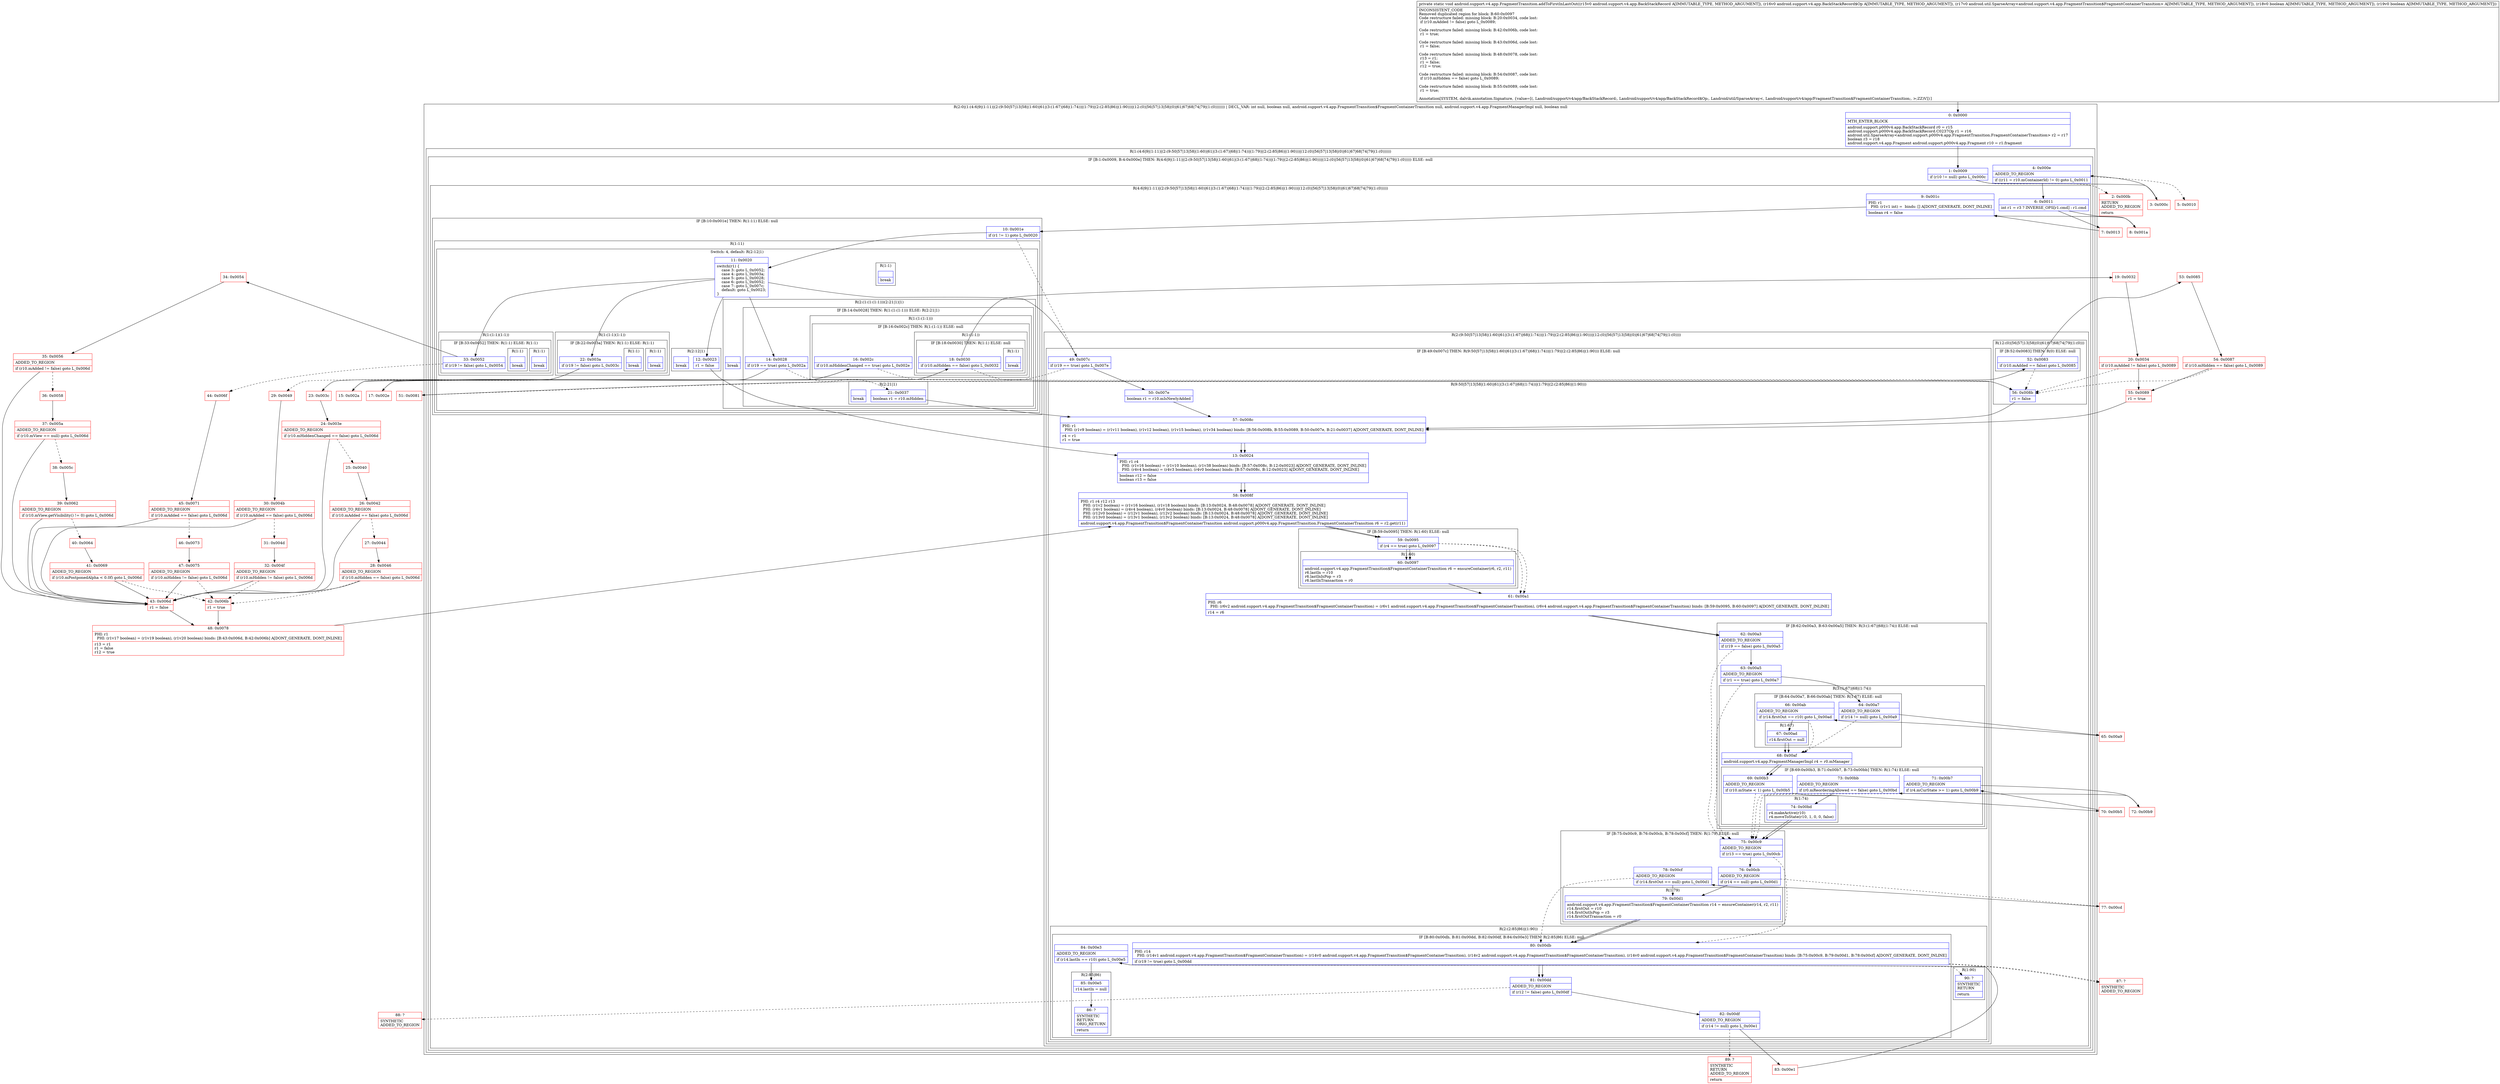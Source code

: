 digraph "CFG forandroid.support.v4.app.FragmentTransition.addToFirstInLastOut(Landroid\/support\/v4\/app\/BackStackRecord;Landroid\/support\/v4\/app\/BackStackRecord$Op;Landroid\/util\/SparseArray;ZZ)V" {
subgraph cluster_Region_1185732917 {
label = "R(2:0|(1:(4:6|9|(1:11)|(2:(9:50|57|13|58|(1:60)|61|(3:(1:67)|68|(1:74))|(1:79)|(2:(2:85|86)|(1:90)))|(12:(0)|56|57|13|58|(0)|61|67|68|74|79|(1:(0))))))) | DECL_VAR: int null, boolean null, android.support.v4.app.FragmentTransition$FragmentContainerTransition null, android.support.v4.app.FragmentManagerImpl null, boolean null\l";
node [shape=record,color=blue];
Node_0 [shape=record,label="{0\:\ 0x0000|MTH_ENTER_BLOCK\l|android.support.p000v4.app.BackStackRecord r0 = r15\landroid.support.p000v4.app.BackStackRecord.C0237Op r1 = r16\landroid.util.SparseArray\<android.support.p000v4.app.FragmentTransition.FragmentContainerTransition\> r2 = r17\lboolean r3 = r18\landroid.support.v4.app.Fragment android.support.p000v4.app.Fragment r10 = r1.fragment\l}"];
subgraph cluster_Region_1774763684 {
label = "R(1:(4:6|9|(1:11)|(2:(9:50|57|13|58|(1:60)|61|(3:(1:67)|68|(1:74))|(1:79)|(2:(2:85|86)|(1:90)))|(12:(0)|56|57|13|58|(0)|61|67|68|74|79|(1:(0))))))";
node [shape=record,color=blue];
subgraph cluster_IfRegion_179268771 {
label = "IF [B:1:0x0009, B:4:0x000e] THEN: R(4:6|9|(1:11)|(2:(9:50|57|13|58|(1:60)|61|(3:(1:67)|68|(1:74))|(1:79)|(2:(2:85|86)|(1:90)))|(12:(0)|56|57|13|58|(0)|61|67|68|74|79|(1:(0))))) ELSE: null";
node [shape=record,color=blue];
Node_1 [shape=record,label="{1\:\ 0x0009|if (r10 != null) goto L_0x000c\l}"];
Node_4 [shape=record,label="{4\:\ 0x000e|ADDED_TO_REGION\l|if ((r11 = r10.mContainerId) != 0) goto L_0x0011\l}"];
subgraph cluster_Region_42203805 {
label = "R(4:6|9|(1:11)|(2:(9:50|57|13|58|(1:60)|61|(3:(1:67)|68|(1:74))|(1:79)|(2:(2:85|86)|(1:90)))|(12:(0)|56|57|13|58|(0)|61|67|68|74|79|(1:(0)))))";
node [shape=record,color=blue];
Node_6 [shape=record,label="{6\:\ 0x0011|int r1 = r3 ? INVERSE_OPS[r1.cmd] : r1.cmd\l}"];
Node_9 [shape=record,label="{9\:\ 0x001c|PHI: r1 \l  PHI: (r1v1 int) =  binds: [] A[DONT_GENERATE, DONT_INLINE]\l|boolean r4 = false\l}"];
subgraph cluster_IfRegion_886744698 {
label = "IF [B:10:0x001e] THEN: R(1:11) ELSE: null";
node [shape=record,color=blue];
Node_10 [shape=record,label="{10\:\ 0x001e|if (r1 != 1) goto L_0x0020\l}"];
subgraph cluster_Region_699592965 {
label = "R(1:11)";
node [shape=record,color=blue];
subgraph cluster_SwitchRegion_1694066834 {
label = "Switch: 4, default: R(2:12|1)";
node [shape=record,color=blue];
Node_11 [shape=record,label="{11\:\ 0x0020|switch(r1) \{\l    case 3: goto L_0x0052;\l    case 4: goto L_0x003a;\l    case 5: goto L_0x0028;\l    case 6: goto L_0x0052;\l    case 7: goto L_0x007c;\l    default: goto L_0x0023;\l\}\l}"];
subgraph cluster_Region_23330800 {
label = "R(1:(1:1)(1:1))";
node [shape=record,color=blue];
subgraph cluster_IfRegion_1333579941 {
label = "IF [B:33:0x0052] THEN: R(1:1) ELSE: R(1:1)";
node [shape=record,color=blue];
Node_33 [shape=record,label="{33\:\ 0x0052|if (r19 != false) goto L_0x0054\l}"];
subgraph cluster_Region_1668115056 {
label = "R(1:1)";
node [shape=record,color=blue];
Node_InsnContainer_1567200705 [shape=record,label="{|break\l}"];
}
subgraph cluster_Region_1131113955 {
label = "R(1:1)";
node [shape=record,color=blue];
Node_InsnContainer_1790665939 [shape=record,label="{|break\l}"];
}
}
}
subgraph cluster_Region_1645067550 {
label = "R(1:(1:1)(1:1))";
node [shape=record,color=blue];
subgraph cluster_IfRegion_1935407875 {
label = "IF [B:22:0x003a] THEN: R(1:1) ELSE: R(1:1)";
node [shape=record,color=blue];
Node_22 [shape=record,label="{22\:\ 0x003a|if (r19 != false) goto L_0x003c\l}"];
subgraph cluster_Region_1799849214 {
label = "R(1:1)";
node [shape=record,color=blue];
Node_InsnContainer_1517021369 [shape=record,label="{|break\l}"];
}
subgraph cluster_Region_1426152359 {
label = "R(1:1)";
node [shape=record,color=blue];
Node_InsnContainer_2033070567 [shape=record,label="{|break\l}"];
}
}
}
subgraph cluster_Region_773405256 {
label = "R(2:(1:(1:(1:1)))(2:21|1)|1)";
node [shape=record,color=blue];
subgraph cluster_IfRegion_733094162 {
label = "IF [B:14:0x0028] THEN: R(1:(1:(1:1))) ELSE: R(2:21|1)";
node [shape=record,color=blue];
Node_14 [shape=record,label="{14\:\ 0x0028|if (r19 == true) goto L_0x002a\l}"];
subgraph cluster_Region_1949408160 {
label = "R(1:(1:(1:1)))";
node [shape=record,color=blue];
subgraph cluster_IfRegion_1448599065 {
label = "IF [B:16:0x002c] THEN: R(1:(1:1)) ELSE: null";
node [shape=record,color=blue];
Node_16 [shape=record,label="{16\:\ 0x002c|if (r10.mHiddenChanged == true) goto L_0x002e\l}"];
subgraph cluster_Region_2081963464 {
label = "R(1:(1:1))";
node [shape=record,color=blue];
subgraph cluster_IfRegion_1260224860 {
label = "IF [B:18:0x0030] THEN: R(1:1) ELSE: null";
node [shape=record,color=blue];
Node_18 [shape=record,label="{18\:\ 0x0030|if (r10.mHidden == false) goto L_0x0032\l}"];
subgraph cluster_Region_464819065 {
label = "R(1:1)";
node [shape=record,color=blue];
Node_InsnContainer_565480364 [shape=record,label="{|break\l}"];
}
}
}
}
}
subgraph cluster_Region_643426871 {
label = "R(2:21|1)";
node [shape=record,color=blue];
Node_21 [shape=record,label="{21\:\ 0x0037|boolean r1 = r10.mHidden\l}"];
Node_InsnContainer_1503721633 [shape=record,label="{|break\l}"];
}
}
Node_InsnContainer_1684760608 [shape=record,label="{|break\l}"];
}
subgraph cluster_Region_1534787727 {
label = "R(1:1)";
node [shape=record,color=blue];
Node_InsnContainer_1578572199 [shape=record,label="{|break\l}"];
}
subgraph cluster_Region_1227551693 {
label = "R(2:12|1)";
node [shape=record,color=blue];
Node_12 [shape=record,label="{12\:\ 0x0023|r1 = false\l}"];
Node_InsnContainer_11306804 [shape=record,label="{|break\l}"];
}
}
}
}
subgraph cluster_Region_1060754793 {
label = "R(2:(9:50|57|13|58|(1:60)|61|(3:(1:67)|68|(1:74))|(1:79)|(2:(2:85|86)|(1:90)))|(12:(0)|56|57|13|58|(0)|61|67|68|74|79|(1:(0))))";
node [shape=record,color=blue];
subgraph cluster_IfRegion_1011209593 {
label = "IF [B:49:0x007c] THEN: R(9:50|57|13|58|(1:60)|61|(3:(1:67)|68|(1:74))|(1:79)|(2:(2:85|86)|(1:90))) ELSE: null";
node [shape=record,color=blue];
Node_49 [shape=record,label="{49\:\ 0x007c|if (r19 == true) goto L_0x007e\l}"];
subgraph cluster_Region_1932772179 {
label = "R(9:50|57|13|58|(1:60)|61|(3:(1:67)|68|(1:74))|(1:79)|(2:(2:85|86)|(1:90)))";
node [shape=record,color=blue];
Node_50 [shape=record,label="{50\:\ 0x007e|boolean r1 = r10.mIsNewlyAdded\l}"];
Node_57 [shape=record,label="{57\:\ 0x008c|PHI: r1 \l  PHI: (r1v9 boolean) = (r1v11 boolean), (r1v12 boolean), (r1v15 boolean), (r1v34 boolean) binds: [B:56:0x008b, B:55:0x0089, B:50:0x007e, B:21:0x0037] A[DONT_GENERATE, DONT_INLINE]\l|r4 = r1\lr1 = true\l}"];
Node_13 [shape=record,label="{13\:\ 0x0024|PHI: r1 r4 \l  PHI: (r1v16 boolean) = (r1v10 boolean), (r1v38 boolean) binds: [B:57:0x008c, B:12:0x0023] A[DONT_GENERATE, DONT_INLINE]\l  PHI: (r4v4 boolean) = (r4v3 boolean), (r4v0 boolean) binds: [B:57:0x008c, B:12:0x0023] A[DONT_GENERATE, DONT_INLINE]\l|boolean r12 = false\lboolean r13 = false\l}"];
Node_58 [shape=record,label="{58\:\ 0x008f|PHI: r1 r4 r12 r13 \l  PHI: (r1v2 boolean) = (r1v16 boolean), (r1v18 boolean) binds: [B:13:0x0024, B:48:0x0078] A[DONT_GENERATE, DONT_INLINE]\l  PHI: (r4v1 boolean) = (r4v4 boolean), (r4v0 boolean) binds: [B:13:0x0024, B:48:0x0078] A[DONT_GENERATE, DONT_INLINE]\l  PHI: (r12v0 boolean) = (r12v1 boolean), (r12v2 boolean) binds: [B:13:0x0024, B:48:0x0078] A[DONT_GENERATE, DONT_INLINE]\l  PHI: (r13v0 boolean) = (r13v1 boolean), (r13v2 boolean) binds: [B:13:0x0024, B:48:0x0078] A[DONT_GENERATE, DONT_INLINE]\l|android.support.v4.app.FragmentTransition$FragmentContainerTransition android.support.p000v4.app.FragmentTransition.FragmentContainerTransition r6 = r2.get(r11)\l}"];
subgraph cluster_IfRegion_281027463 {
label = "IF [B:59:0x0095] THEN: R(1:60) ELSE: null";
node [shape=record,color=blue];
Node_59 [shape=record,label="{59\:\ 0x0095|if (r4 == true) goto L_0x0097\l}"];
subgraph cluster_Region_808104672 {
label = "R(1:60)";
node [shape=record,color=blue];
Node_60 [shape=record,label="{60\:\ 0x0097|android.support.v4.app.FragmentTransition$FragmentContainerTransition r6 = ensureContainer(r6, r2, r11)\lr6.lastIn = r10\lr6.lastInIsPop = r3\lr6.lastInTransaction = r0\l}"];
}
}
Node_61 [shape=record,label="{61\:\ 0x00a1|PHI: r6 \l  PHI: (r6v2 android.support.v4.app.FragmentTransition$FragmentContainerTransition) = (r6v1 android.support.v4.app.FragmentTransition$FragmentContainerTransition), (r6v4 android.support.v4.app.FragmentTransition$FragmentContainerTransition) binds: [B:59:0x0095, B:60:0x0097] A[DONT_GENERATE, DONT_INLINE]\l|r14 = r6\l}"];
subgraph cluster_IfRegion_1517889911 {
label = "IF [B:62:0x00a3, B:63:0x00a5] THEN: R(3:(1:67)|68|(1:74)) ELSE: null";
node [shape=record,color=blue];
Node_62 [shape=record,label="{62\:\ 0x00a3|ADDED_TO_REGION\l|if (r19 == false) goto L_0x00a5\l}"];
Node_63 [shape=record,label="{63\:\ 0x00a5|ADDED_TO_REGION\l|if (r1 == true) goto L_0x00a7\l}"];
subgraph cluster_Region_13666711 {
label = "R(3:(1:67)|68|(1:74))";
node [shape=record,color=blue];
subgraph cluster_IfRegion_1466056747 {
label = "IF [B:64:0x00a7, B:66:0x00ab] THEN: R(1:67) ELSE: null";
node [shape=record,color=blue];
Node_64 [shape=record,label="{64\:\ 0x00a7|ADDED_TO_REGION\l|if (r14 != null) goto L_0x00a9\l}"];
Node_66 [shape=record,label="{66\:\ 0x00ab|ADDED_TO_REGION\l|if (r14.firstOut == r10) goto L_0x00ad\l}"];
subgraph cluster_Region_1483160948 {
label = "R(1:67)";
node [shape=record,color=blue];
Node_67 [shape=record,label="{67\:\ 0x00ad|r14.firstOut = null\l}"];
}
}
Node_68 [shape=record,label="{68\:\ 0x00af|android.support.v4.app.FragmentManagerImpl r4 = r0.mManager\l}"];
subgraph cluster_IfRegion_1124485350 {
label = "IF [B:69:0x00b3, B:71:0x00b7, B:73:0x00bb] THEN: R(1:74) ELSE: null";
node [shape=record,color=blue];
Node_69 [shape=record,label="{69\:\ 0x00b3|ADDED_TO_REGION\l|if (r10.mState \< 1) goto L_0x00b5\l}"];
Node_71 [shape=record,label="{71\:\ 0x00b7|ADDED_TO_REGION\l|if (r4.mCurState \>= 1) goto L_0x00b9\l}"];
Node_73 [shape=record,label="{73\:\ 0x00bb|ADDED_TO_REGION\l|if (r0.mReorderingAllowed == false) goto L_0x00bd\l}"];
subgraph cluster_Region_1068366792 {
label = "R(1:74)";
node [shape=record,color=blue];
Node_74 [shape=record,label="{74\:\ 0x00bd|r4.makeActive(r10)\lr4.moveToState(r10, 1, 0, 0, false)\l}"];
}
}
}
}
subgraph cluster_IfRegion_1714989664 {
label = "IF [B:75:0x00c9, B:76:0x00cb, B:78:0x00cf] THEN: R(1:79) ELSE: null";
node [shape=record,color=blue];
Node_75 [shape=record,label="{75\:\ 0x00c9|ADDED_TO_REGION\l|if (r13 == true) goto L_0x00cb\l}"];
Node_76 [shape=record,label="{76\:\ 0x00cb|ADDED_TO_REGION\l|if (r14 == null) goto L_0x00d1\l}"];
Node_78 [shape=record,label="{78\:\ 0x00cf|ADDED_TO_REGION\l|if (r14.firstOut == null) goto L_0x00d1\l}"];
subgraph cluster_Region_1673741506 {
label = "R(1:79)";
node [shape=record,color=blue];
Node_79 [shape=record,label="{79\:\ 0x00d1|android.support.v4.app.FragmentTransition$FragmentContainerTransition r14 = ensureContainer(r14, r2, r11)\lr14.firstOut = r10\lr14.firstOutIsPop = r3\lr14.firstOutTransaction = r0\l}"];
}
}
subgraph cluster_Region_1040744491 {
label = "R(2:(2:85|86)|(1:90))";
node [shape=record,color=blue];
subgraph cluster_IfRegion_412977664 {
label = "IF [B:80:0x00db, B:81:0x00dd, B:82:0x00df, B:84:0x00e3] THEN: R(2:85|86) ELSE: null";
node [shape=record,color=blue];
Node_80 [shape=record,label="{80\:\ 0x00db|PHI: r14 \l  PHI: (r14v1 android.support.v4.app.FragmentTransition$FragmentContainerTransition) = (r14v0 android.support.v4.app.FragmentTransition$FragmentContainerTransition), (r14v2 android.support.v4.app.FragmentTransition$FragmentContainerTransition), (r14v0 android.support.v4.app.FragmentTransition$FragmentContainerTransition) binds: [B:75:0x00c9, B:79:0x00d1, B:78:0x00cf] A[DONT_GENERATE, DONT_INLINE]\l|if (r19 != true) goto L_0x00dd\l}"];
Node_81 [shape=record,label="{81\:\ 0x00dd|ADDED_TO_REGION\l|if (r12 != false) goto L_0x00df\l}"];
Node_82 [shape=record,label="{82\:\ 0x00df|ADDED_TO_REGION\l|if (r14 != null) goto L_0x00e1\l}"];
Node_84 [shape=record,label="{84\:\ 0x00e3|ADDED_TO_REGION\l|if (r14.lastIn == r10) goto L_0x00e5\l}"];
subgraph cluster_Region_1585307543 {
label = "R(2:85|86)";
node [shape=record,color=blue];
Node_85 [shape=record,label="{85\:\ 0x00e5|r14.lastIn = null\l}"];
Node_86 [shape=record,label="{86\:\ ?|SYNTHETIC\lRETURN\lORIG_RETURN\l|return\l}"];
}
}
subgraph cluster_Region_1332447262 {
label = "R(1:90)";
node [shape=record,color=blue];
Node_90 [shape=record,label="{90\:\ ?|SYNTHETIC\lRETURN\l|return\l}"];
}
}
}
}
subgraph cluster_Region_110839784 {
label = "R(12:(0)|56|57|13|58|(0)|61|67|68|74|79|(1:(0)))";
node [shape=record,color=blue];
subgraph cluster_IfRegion_1912394614 {
label = "IF [B:52:0x0083] THEN: R(0) ELSE: null";
node [shape=record,color=blue];
Node_52 [shape=record,label="{52\:\ 0x0083|if (r10.mAdded == false) goto L_0x0085\l}"];
subgraph cluster_Region_1570202263 {
label = "R(0)";
node [shape=record,color=blue];
}
}
Node_56 [shape=record,label="{56\:\ 0x008b|r1 = false\l}"];
Node_57 [shape=record,label="{57\:\ 0x008c|PHI: r1 \l  PHI: (r1v9 boolean) = (r1v11 boolean), (r1v12 boolean), (r1v15 boolean), (r1v34 boolean) binds: [B:56:0x008b, B:55:0x0089, B:50:0x007e, B:21:0x0037] A[DONT_GENERATE, DONT_INLINE]\l|r4 = r1\lr1 = true\l}"];
Node_13 [shape=record,label="{13\:\ 0x0024|PHI: r1 r4 \l  PHI: (r1v16 boolean) = (r1v10 boolean), (r1v38 boolean) binds: [B:57:0x008c, B:12:0x0023] A[DONT_GENERATE, DONT_INLINE]\l  PHI: (r4v4 boolean) = (r4v3 boolean), (r4v0 boolean) binds: [B:57:0x008c, B:12:0x0023] A[DONT_GENERATE, DONT_INLINE]\l|boolean r12 = false\lboolean r13 = false\l}"];
Node_58 [shape=record,label="{58\:\ 0x008f|PHI: r1 r4 r12 r13 \l  PHI: (r1v2 boolean) = (r1v16 boolean), (r1v18 boolean) binds: [B:13:0x0024, B:48:0x0078] A[DONT_GENERATE, DONT_INLINE]\l  PHI: (r4v1 boolean) = (r4v4 boolean), (r4v0 boolean) binds: [B:13:0x0024, B:48:0x0078] A[DONT_GENERATE, DONT_INLINE]\l  PHI: (r12v0 boolean) = (r12v1 boolean), (r12v2 boolean) binds: [B:13:0x0024, B:48:0x0078] A[DONT_GENERATE, DONT_INLINE]\l  PHI: (r13v0 boolean) = (r13v1 boolean), (r13v2 boolean) binds: [B:13:0x0024, B:48:0x0078] A[DONT_GENERATE, DONT_INLINE]\l|android.support.v4.app.FragmentTransition$FragmentContainerTransition android.support.p000v4.app.FragmentTransition.FragmentContainerTransition r6 = r2.get(r11)\l}"];
subgraph cluster_IfRegion_120599946 {
label = "IF [B:59:0x0095] THEN: R(0) ELSE: null";
node [shape=record,color=blue];
Node_59 [shape=record,label="{59\:\ 0x0095|if (r4 == true) goto L_0x0097\l}"];
subgraph cluster_Region_1320606403 {
label = "R(0)";
node [shape=record,color=blue];
}
}
Node_61 [shape=record,label="{61\:\ 0x00a1|PHI: r6 \l  PHI: (r6v2 android.support.v4.app.FragmentTransition$FragmentContainerTransition) = (r6v1 android.support.v4.app.FragmentTransition$FragmentContainerTransition), (r6v4 android.support.v4.app.FragmentTransition$FragmentContainerTransition) binds: [B:59:0x0095, B:60:0x0097] A[DONT_GENERATE, DONT_INLINE]\l|r14 = r6\l}"];
Node_67 [shape=record,label="{67\:\ 0x00ad|r14.firstOut = null\l}"];
Node_68 [shape=record,label="{68\:\ 0x00af|android.support.v4.app.FragmentManagerImpl r4 = r0.mManager\l}"];
Node_74 [shape=record,label="{74\:\ 0x00bd|r4.makeActive(r10)\lr4.moveToState(r10, 1, 0, 0, false)\l}"];
Node_79 [shape=record,label="{79\:\ 0x00d1|android.support.v4.app.FragmentTransition$FragmentContainerTransition r14 = ensureContainer(r14, r2, r11)\lr14.firstOut = r10\lr14.firstOutIsPop = r3\lr14.firstOutTransaction = r0\l}"];
subgraph cluster_Region_885330662 {
label = "R(1:(0))";
node [shape=record,color=blue];
subgraph cluster_IfRegion_662525720 {
label = "IF [B:80:0x00db] THEN: R(0) ELSE: null";
node [shape=record,color=blue];
Node_80 [shape=record,label="{80\:\ 0x00db|PHI: r14 \l  PHI: (r14v1 android.support.v4.app.FragmentTransition$FragmentContainerTransition) = (r14v0 android.support.v4.app.FragmentTransition$FragmentContainerTransition), (r14v2 android.support.v4.app.FragmentTransition$FragmentContainerTransition), (r14v0 android.support.v4.app.FragmentTransition$FragmentContainerTransition) binds: [B:75:0x00c9, B:79:0x00d1, B:78:0x00cf] A[DONT_GENERATE, DONT_INLINE]\l|if (r19 != true) goto L_0x00dd\l}"];
subgraph cluster_Region_1100483258 {
label = "R(0)";
node [shape=record,color=blue];
}
}
}
}
}
}
}
}
}
Node_2 [shape=record,color=red,label="{2\:\ 0x000b|RETURN\lADDED_TO_REGION\l|return\l}"];
Node_3 [shape=record,color=red,label="{3\:\ 0x000c}"];
Node_5 [shape=record,color=red,label="{5\:\ 0x0010}"];
Node_7 [shape=record,color=red,label="{7\:\ 0x0013}"];
Node_8 [shape=record,color=red,label="{8\:\ 0x001a}"];
Node_15 [shape=record,color=red,label="{15\:\ 0x002a}"];
Node_17 [shape=record,color=red,label="{17\:\ 0x002e}"];
Node_19 [shape=record,color=red,label="{19\:\ 0x0032}"];
Node_20 [shape=record,color=red,label="{20\:\ 0x0034|if (r10.mAdded != false) goto L_0x0089\l}"];
Node_23 [shape=record,color=red,label="{23\:\ 0x003c}"];
Node_24 [shape=record,color=red,label="{24\:\ 0x003e|ADDED_TO_REGION\l|if (r10.mHiddenChanged == false) goto L_0x006d\l}"];
Node_25 [shape=record,color=red,label="{25\:\ 0x0040}"];
Node_26 [shape=record,color=red,label="{26\:\ 0x0042|ADDED_TO_REGION\l|if (r10.mAdded == false) goto L_0x006d\l}"];
Node_27 [shape=record,color=red,label="{27\:\ 0x0044}"];
Node_28 [shape=record,color=red,label="{28\:\ 0x0046|ADDED_TO_REGION\l|if (r10.mHidden == false) goto L_0x006d\l}"];
Node_29 [shape=record,color=red,label="{29\:\ 0x0049}"];
Node_30 [shape=record,color=red,label="{30\:\ 0x004b|ADDED_TO_REGION\l|if (r10.mAdded == false) goto L_0x006d\l}"];
Node_31 [shape=record,color=red,label="{31\:\ 0x004d}"];
Node_32 [shape=record,color=red,label="{32\:\ 0x004f|ADDED_TO_REGION\l|if (r10.mHidden != false) goto L_0x006d\l}"];
Node_34 [shape=record,color=red,label="{34\:\ 0x0054}"];
Node_35 [shape=record,color=red,label="{35\:\ 0x0056|ADDED_TO_REGION\l|if (r10.mAdded != false) goto L_0x006d\l}"];
Node_36 [shape=record,color=red,label="{36\:\ 0x0058}"];
Node_37 [shape=record,color=red,label="{37\:\ 0x005a|ADDED_TO_REGION\l|if (r10.mView == null) goto L_0x006d\l}"];
Node_38 [shape=record,color=red,label="{38\:\ 0x005c}"];
Node_39 [shape=record,color=red,label="{39\:\ 0x0062|ADDED_TO_REGION\l|if (r10.mView.getVisibility() != 0) goto L_0x006d\l}"];
Node_40 [shape=record,color=red,label="{40\:\ 0x0064}"];
Node_41 [shape=record,color=red,label="{41\:\ 0x0069|ADDED_TO_REGION\l|if (r10.mPostponedAlpha \< 0.0f) goto L_0x006d\l}"];
Node_42 [shape=record,color=red,label="{42\:\ 0x006b|r1 = true\l}"];
Node_43 [shape=record,color=red,label="{43\:\ 0x006d|r1 = false\l}"];
Node_44 [shape=record,color=red,label="{44\:\ 0x006f}"];
Node_45 [shape=record,color=red,label="{45\:\ 0x0071|ADDED_TO_REGION\l|if (r10.mAdded == false) goto L_0x006d\l}"];
Node_46 [shape=record,color=red,label="{46\:\ 0x0073}"];
Node_47 [shape=record,color=red,label="{47\:\ 0x0075|ADDED_TO_REGION\l|if (r10.mHidden != false) goto L_0x006d\l}"];
Node_48 [shape=record,color=red,label="{48\:\ 0x0078|PHI: r1 \l  PHI: (r1v17 boolean) = (r1v19 boolean), (r1v20 boolean) binds: [B:43:0x006d, B:42:0x006b] A[DONT_GENERATE, DONT_INLINE]\l|r13 = r1\lr1 = false\lr12 = true\l}"];
Node_51 [shape=record,color=red,label="{51\:\ 0x0081}"];
Node_53 [shape=record,color=red,label="{53\:\ 0x0085}"];
Node_54 [shape=record,color=red,label="{54\:\ 0x0087|if (r10.mHidden == false) goto L_0x0089\l}"];
Node_55 [shape=record,color=red,label="{55\:\ 0x0089|r1 = true\l}"];
Node_65 [shape=record,color=red,label="{65\:\ 0x00a9}"];
Node_70 [shape=record,color=red,label="{70\:\ 0x00b5}"];
Node_72 [shape=record,color=red,label="{72\:\ 0x00b9}"];
Node_77 [shape=record,color=red,label="{77\:\ 0x00cd}"];
Node_83 [shape=record,color=red,label="{83\:\ 0x00e1}"];
Node_87 [shape=record,color=red,label="{87\:\ ?|SYNTHETIC\lADDED_TO_REGION\l}"];
Node_88 [shape=record,color=red,label="{88\:\ ?|SYNTHETIC\lADDED_TO_REGION\l}"];
Node_89 [shape=record,color=red,label="{89\:\ ?|SYNTHETIC\lRETURN\lADDED_TO_REGION\l|return\l}"];
MethodNode[shape=record,label="{private static void android.support.v4.app.FragmentTransition.addToFirstInLastOut((r15v0 android.support.v4.app.BackStackRecord A[IMMUTABLE_TYPE, METHOD_ARGUMENT]), (r16v0 android.support.v4.app.BackStackRecord$Op A[IMMUTABLE_TYPE, METHOD_ARGUMENT]), (r17v0 android.util.SparseArray\<android.support.v4.app.FragmentTransition$FragmentContainerTransition\> A[IMMUTABLE_TYPE, METHOD_ARGUMENT]), (r18v0 boolean A[IMMUTABLE_TYPE, METHOD_ARGUMENT]), (r19v0 boolean A[IMMUTABLE_TYPE, METHOD_ARGUMENT]))  | INCONSISTENT_CODE\lRemoved duplicated region for block: B:60:0x0097 \lCode restructure failed: missing block: B:20:0x0034, code lost:\l    if (r10.mAdded != false) goto L_0x0089;\l\lCode restructure failed: missing block: B:42:0x006b, code lost:\l    r1 = true;\l\lCode restructure failed: missing block: B:43:0x006d, code lost:\l    r1 = false;\l\lCode restructure failed: missing block: B:48:0x0078, code lost:\l    r13 = r1;\l    r1 = false;\l    r12 = true;\l\lCode restructure failed: missing block: B:54:0x0087, code lost:\l    if (r10.mHidden == false) goto L_0x0089;\l\lCode restructure failed: missing block: B:55:0x0089, code lost:\l    r1 = true;\l\lAnnotation[SYSTEM, dalvik.annotation.Signature, \{value=[(, Landroid\/support\/v4\/app\/BackStackRecord;, Landroid\/support\/v4\/app\/BackStackRecord$Op;, Landroid\/util\/SparseArray\<, Landroid\/support\/v4\/app\/FragmentTransition$FragmentContainerTransition;, \>;ZZ)V]\}]\l}"];
MethodNode -> Node_0;
Node_0 -> Node_1;
Node_1 -> Node_2[style=dashed];
Node_1 -> Node_3;
Node_4 -> Node_5[style=dashed];
Node_4 -> Node_6;
Node_6 -> Node_7;
Node_6 -> Node_8;
Node_9 -> Node_10;
Node_10 -> Node_11;
Node_10 -> Node_49[style=dashed];
Node_11 -> Node_12;
Node_11 -> Node_14;
Node_11 -> Node_22;
Node_11 -> Node_33;
Node_11 -> Node_49;
Node_33 -> Node_34;
Node_33 -> Node_44[style=dashed];
Node_22 -> Node_23;
Node_22 -> Node_29[style=dashed];
Node_14 -> Node_15;
Node_14 -> Node_21[style=dashed];
Node_16 -> Node_17;
Node_16 -> Node_56[style=dashed];
Node_18 -> Node_19;
Node_18 -> Node_56[style=dashed];
Node_21 -> Node_57;
Node_12 -> Node_13;
Node_49 -> Node_50;
Node_49 -> Node_51[style=dashed];
Node_50 -> Node_57;
Node_57 -> Node_13;
Node_13 -> Node_58;
Node_58 -> Node_59;
Node_59 -> Node_60;
Node_59 -> Node_61[style=dashed];
Node_60 -> Node_61;
Node_61 -> Node_62;
Node_62 -> Node_63;
Node_62 -> Node_75[style=dashed];
Node_63 -> Node_64;
Node_63 -> Node_75[style=dashed];
Node_64 -> Node_65;
Node_64 -> Node_68[style=dashed];
Node_66 -> Node_67;
Node_66 -> Node_68[style=dashed];
Node_67 -> Node_68;
Node_68 -> Node_69;
Node_69 -> Node_70;
Node_69 -> Node_75[style=dashed];
Node_71 -> Node_72;
Node_71 -> Node_75[style=dashed];
Node_73 -> Node_74;
Node_73 -> Node_75[style=dashed];
Node_74 -> Node_75;
Node_75 -> Node_76;
Node_75 -> Node_80[style=dashed];
Node_76 -> Node_77[style=dashed];
Node_76 -> Node_79;
Node_78 -> Node_79;
Node_78 -> Node_80[style=dashed];
Node_79 -> Node_80;
Node_80 -> Node_81;
Node_80 -> Node_87[style=dashed];
Node_81 -> Node_82;
Node_81 -> Node_88[style=dashed];
Node_82 -> Node_83;
Node_82 -> Node_89[style=dashed];
Node_84 -> Node_85;
Node_84 -> Node_90[style=dashed];
Node_85 -> Node_86;
Node_52 -> Node_53;
Node_52 -> Node_56[style=dashed];
Node_56 -> Node_57;
Node_57 -> Node_13;
Node_13 -> Node_58;
Node_58 -> Node_59;
Node_59 -> Node_60;
Node_59 -> Node_61[style=dashed];
Node_61 -> Node_62;
Node_67 -> Node_68;
Node_68 -> Node_69;
Node_74 -> Node_75;
Node_79 -> Node_80;
Node_80 -> Node_81;
Node_80 -> Node_87[style=dashed];
Node_3 -> Node_4;
Node_7 -> Node_9;
Node_8 -> Node_9;
Node_15 -> Node_16;
Node_17 -> Node_18;
Node_19 -> Node_20;
Node_20 -> Node_56[style=dashed];
Node_20 -> Node_55;
Node_23 -> Node_24;
Node_24 -> Node_25[style=dashed];
Node_24 -> Node_43;
Node_25 -> Node_26;
Node_26 -> Node_27[style=dashed];
Node_26 -> Node_43;
Node_27 -> Node_28;
Node_28 -> Node_43;
Node_28 -> Node_42[style=dashed];
Node_29 -> Node_30;
Node_30 -> Node_31[style=dashed];
Node_30 -> Node_43;
Node_31 -> Node_32;
Node_32 -> Node_43;
Node_32 -> Node_42[style=dashed];
Node_34 -> Node_35;
Node_35 -> Node_36[style=dashed];
Node_35 -> Node_43;
Node_36 -> Node_37;
Node_37 -> Node_38[style=dashed];
Node_37 -> Node_43;
Node_38 -> Node_39;
Node_39 -> Node_40[style=dashed];
Node_39 -> Node_43;
Node_40 -> Node_41;
Node_41 -> Node_42[style=dashed];
Node_41 -> Node_43;
Node_42 -> Node_48;
Node_43 -> Node_48;
Node_44 -> Node_45;
Node_45 -> Node_43;
Node_45 -> Node_46[style=dashed];
Node_46 -> Node_47;
Node_47 -> Node_43;
Node_47 -> Node_42[style=dashed];
Node_48 -> Node_58;
Node_51 -> Node_52;
Node_53 -> Node_54;
Node_54 -> Node_55;
Node_54 -> Node_56[style=dashed];
Node_55 -> Node_57;
Node_65 -> Node_66;
Node_70 -> Node_71;
Node_72 -> Node_73;
Node_77 -> Node_78;
Node_83 -> Node_84;
}

